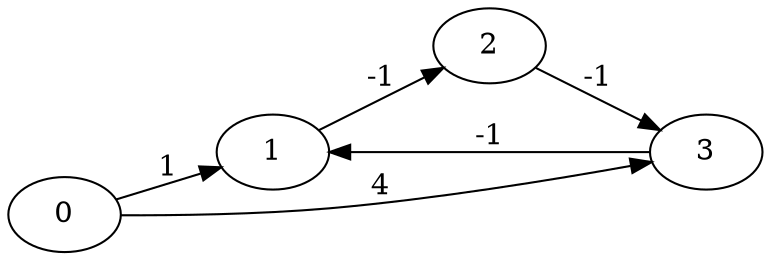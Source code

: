 digraph G {
 rankdir=LR;
 0 [label="0"];
 1 [label="1"];
 2 [label="2"];
 3 [label="3"];
 0 -> 1 [label="1"];
 1 -> 2 [label="-1"];
 2 -> 3 [label="-1"];
 3 -> 1 [label="-1"];
 0 -> 3 [label="4"];
}
